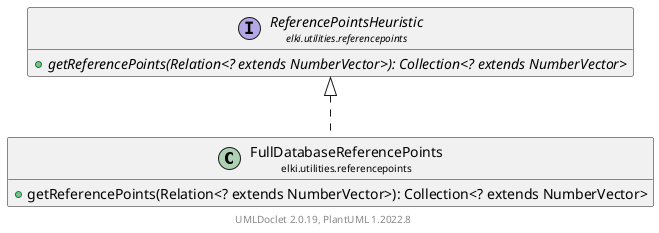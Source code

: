 @startuml
    remove .*\.(Instance|Par|Parameterizer|Factory)$
    set namespaceSeparator none
    hide empty fields
    hide empty methods

    class "<size:14>FullDatabaseReferencePoints\n<size:10>elki.utilities.referencepoints" as elki.utilities.referencepoints.FullDatabaseReferencePoints [[FullDatabaseReferencePoints.html]] {
        +getReferencePoints(Relation<? extends NumberVector>): Collection<? extends NumberVector>
    }

    interface "<size:14>ReferencePointsHeuristic\n<size:10>elki.utilities.referencepoints" as elki.utilities.referencepoints.ReferencePointsHeuristic [[ReferencePointsHeuristic.html]] {
        {abstract} +getReferencePoints(Relation<? extends NumberVector>): Collection<? extends NumberVector>
    }

    elki.utilities.referencepoints.ReferencePointsHeuristic <|.. elki.utilities.referencepoints.FullDatabaseReferencePoints

    center footer UMLDoclet 2.0.19, PlantUML 1.2022.8
@enduml
